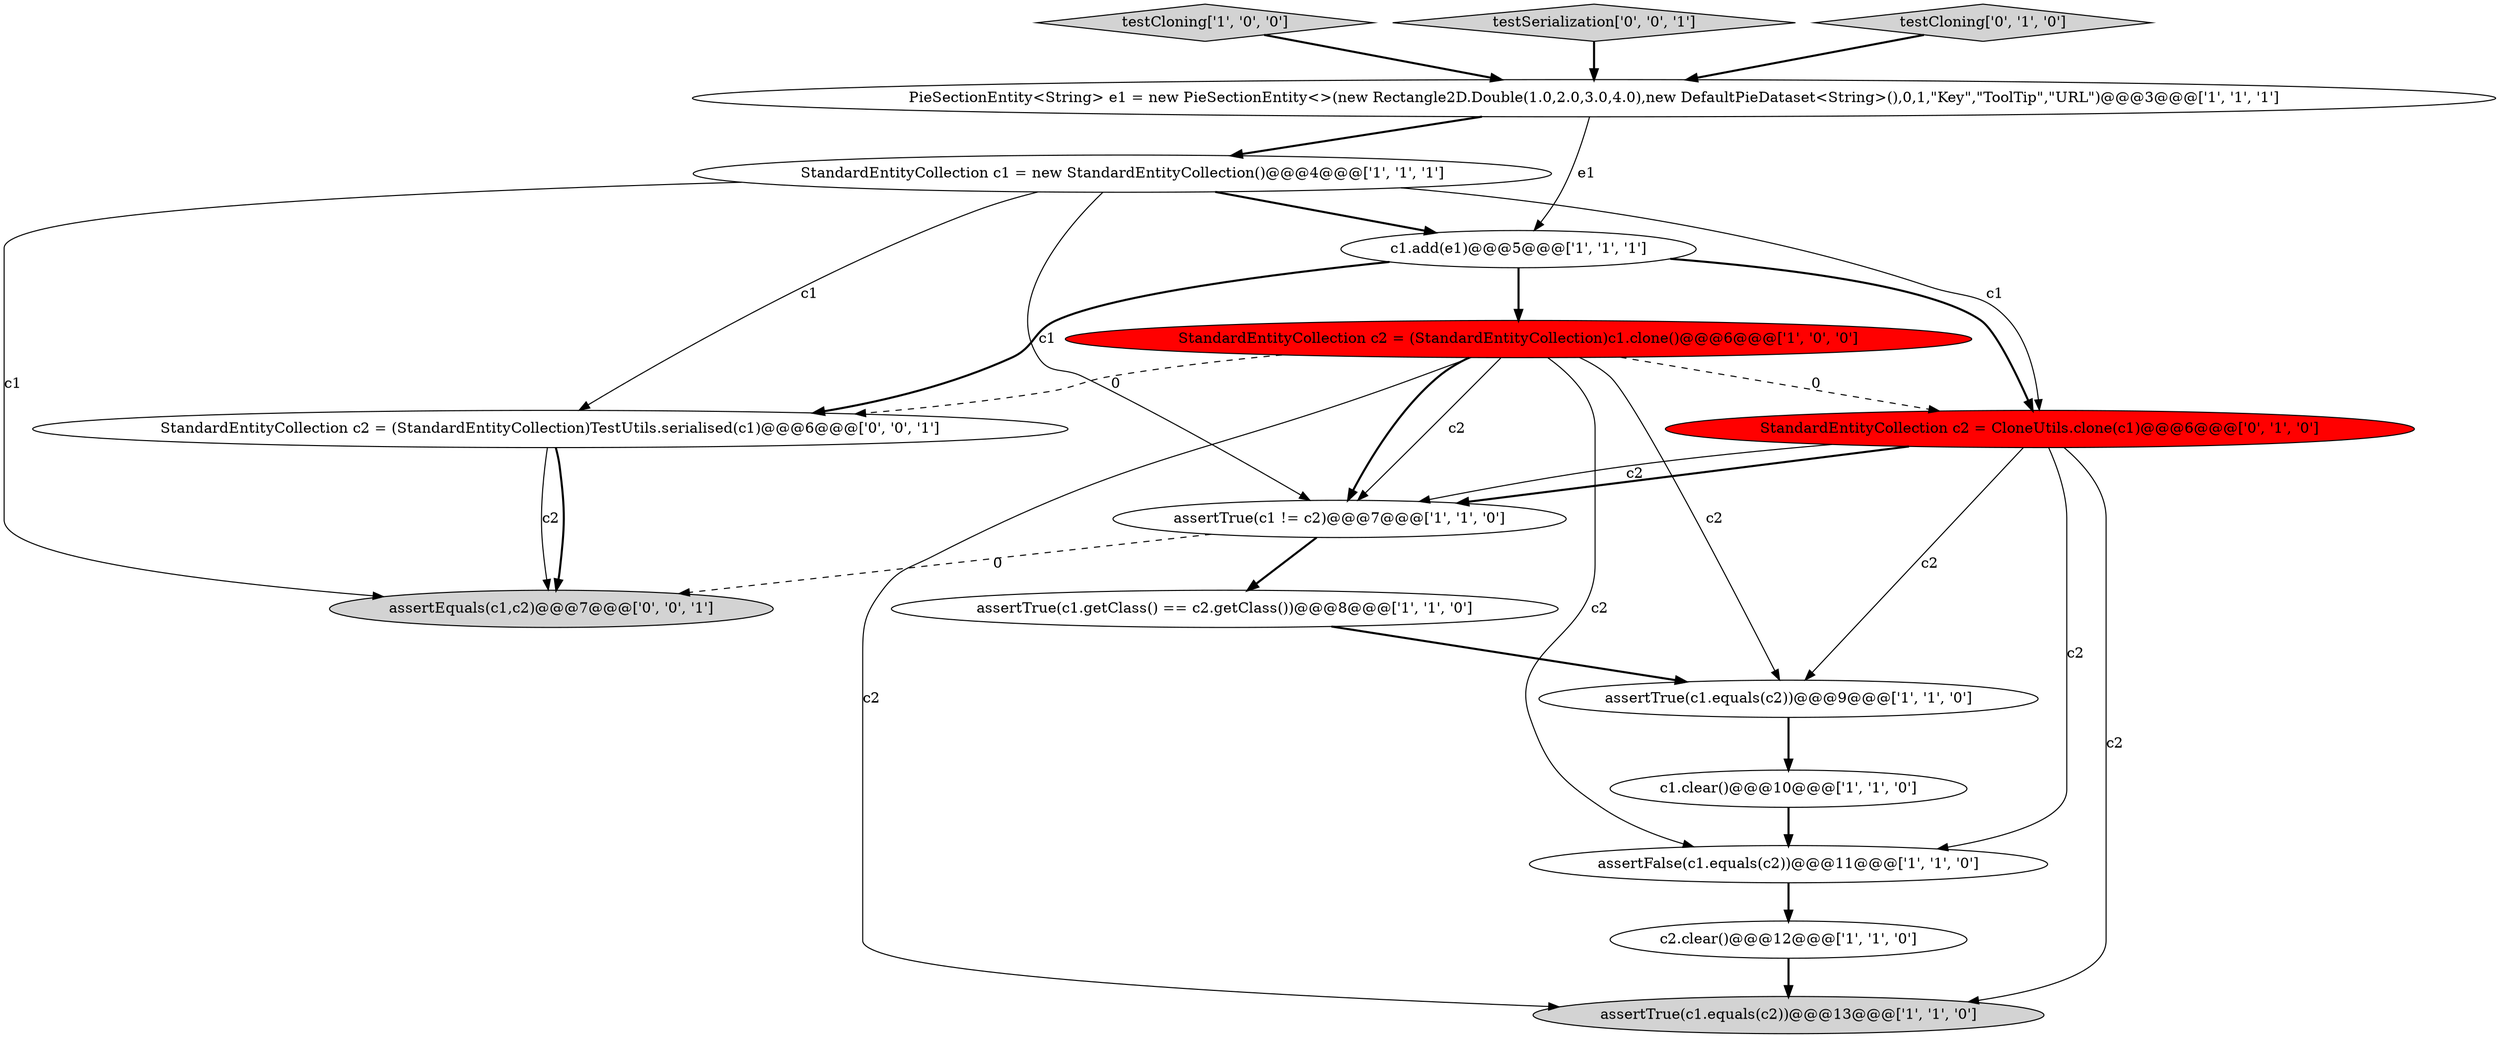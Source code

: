 digraph {
14 [style = filled, label = "StandardEntityCollection c2 = (StandardEntityCollection)TestUtils.serialised(c1)@@@6@@@['0', '0', '1']", fillcolor = white, shape = ellipse image = "AAA0AAABBB3BBB"];
7 [style = filled, label = "assertTrue(c1.equals(c2))@@@9@@@['1', '1', '0']", fillcolor = white, shape = ellipse image = "AAA0AAABBB1BBB"];
9 [style = filled, label = "StandardEntityCollection c1 = new StandardEntityCollection()@@@4@@@['1', '1', '1']", fillcolor = white, shape = ellipse image = "AAA0AAABBB1BBB"];
4 [style = filled, label = "PieSectionEntity<String> e1 = new PieSectionEntity<>(new Rectangle2D.Double(1.0,2.0,3.0,4.0),new DefaultPieDataset<String>(),0,1,\"Key\",\"ToolTip\",\"URL\")@@@3@@@['1', '1', '1']", fillcolor = white, shape = ellipse image = "AAA0AAABBB1BBB"];
12 [style = filled, label = "StandardEntityCollection c2 = CloneUtils.clone(c1)@@@6@@@['0', '1', '0']", fillcolor = red, shape = ellipse image = "AAA1AAABBB2BBB"];
5 [style = filled, label = "StandardEntityCollection c2 = (StandardEntityCollection)c1.clone()@@@6@@@['1', '0', '0']", fillcolor = red, shape = ellipse image = "AAA1AAABBB1BBB"];
2 [style = filled, label = "assertTrue(c1.getClass() == c2.getClass())@@@8@@@['1', '1', '0']", fillcolor = white, shape = ellipse image = "AAA0AAABBB1BBB"];
10 [style = filled, label = "c1.add(e1)@@@5@@@['1', '1', '1']", fillcolor = white, shape = ellipse image = "AAA0AAABBB1BBB"];
8 [style = filled, label = "testCloning['1', '0', '0']", fillcolor = lightgray, shape = diamond image = "AAA0AAABBB1BBB"];
6 [style = filled, label = "c1.clear()@@@10@@@['1', '1', '0']", fillcolor = white, shape = ellipse image = "AAA0AAABBB1BBB"];
11 [style = filled, label = "c2.clear()@@@12@@@['1', '1', '0']", fillcolor = white, shape = ellipse image = "AAA0AAABBB1BBB"];
16 [style = filled, label = "testSerialization['0', '0', '1']", fillcolor = lightgray, shape = diamond image = "AAA0AAABBB3BBB"];
0 [style = filled, label = "assertTrue(c1.equals(c2))@@@13@@@['1', '1', '0']", fillcolor = lightgray, shape = ellipse image = "AAA0AAABBB1BBB"];
13 [style = filled, label = "testCloning['0', '1', '0']", fillcolor = lightgray, shape = diamond image = "AAA0AAABBB2BBB"];
3 [style = filled, label = "assertTrue(c1 != c2)@@@7@@@['1', '1', '0']", fillcolor = white, shape = ellipse image = "AAA0AAABBB1BBB"];
15 [style = filled, label = "assertEquals(c1,c2)@@@7@@@['0', '0', '1']", fillcolor = lightgray, shape = ellipse image = "AAA0AAABBB3BBB"];
1 [style = filled, label = "assertFalse(c1.equals(c2))@@@11@@@['1', '1', '0']", fillcolor = white, shape = ellipse image = "AAA0AAABBB1BBB"];
5->3 [style = bold, label=""];
4->9 [style = bold, label=""];
14->15 [style = solid, label="c2"];
5->12 [style = dashed, label="0"];
5->14 [style = dashed, label="0"];
10->14 [style = bold, label=""];
5->1 [style = solid, label="c2"];
12->7 [style = solid, label="c2"];
5->7 [style = solid, label="c2"];
9->14 [style = solid, label="c1"];
9->10 [style = bold, label=""];
1->11 [style = bold, label=""];
9->3 [style = solid, label="c1"];
12->0 [style = solid, label="c2"];
9->15 [style = solid, label="c1"];
6->1 [style = bold, label=""];
9->12 [style = solid, label="c1"];
12->1 [style = solid, label="c2"];
11->0 [style = bold, label=""];
10->5 [style = bold, label=""];
3->2 [style = bold, label=""];
5->3 [style = solid, label="c2"];
10->12 [style = bold, label=""];
7->6 [style = bold, label=""];
3->15 [style = dashed, label="0"];
14->15 [style = bold, label=""];
4->10 [style = solid, label="e1"];
12->3 [style = bold, label=""];
2->7 [style = bold, label=""];
8->4 [style = bold, label=""];
16->4 [style = bold, label=""];
12->3 [style = solid, label="c2"];
5->0 [style = solid, label="c2"];
13->4 [style = bold, label=""];
}
